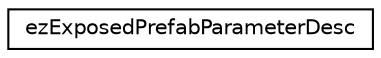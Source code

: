 digraph "Graphical Class Hierarchy"
{
 // LATEX_PDF_SIZE
  edge [fontname="Helvetica",fontsize="10",labelfontname="Helvetica",labelfontsize="10"];
  node [fontname="Helvetica",fontsize="10",shape=record];
  rankdir="LR";
  Node0 [label="ezExposedPrefabParameterDesc",height=0.2,width=0.4,color="black", fillcolor="white", style="filled",URL="$d6/d8a/structez_exposed_prefab_parameter_desc.htm",tooltip=" "];
}
